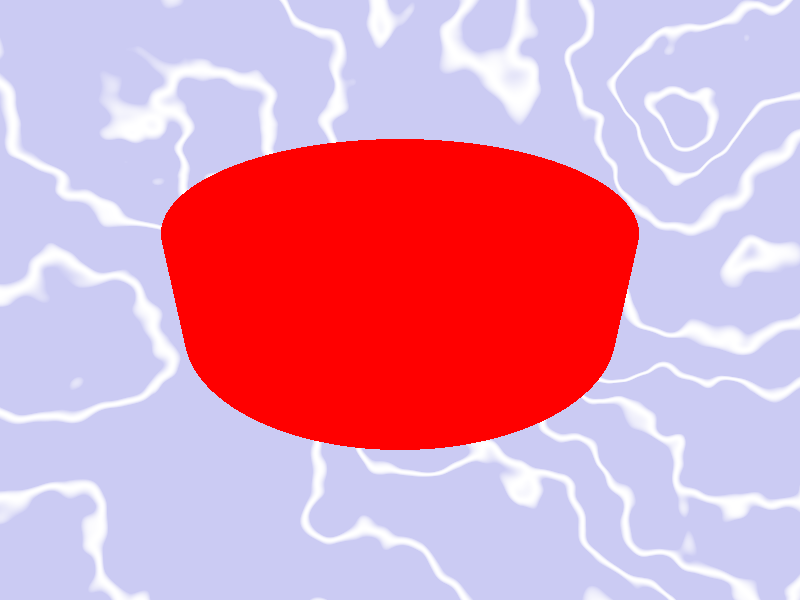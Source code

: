 #include "colors.inc"
#include "woods.inc"

camera{
        location <0,3,-5>
        look_at <0,0,0>
}

cylinder{
        <0,1,0>,<0,0,0>,2
        pigment{color Red}
}

light_source{
        <10,15,3>
        rgb 1
}

sky_sphere{
        pigment{
                bumps
                color_map{
                        [0.0 color White]
                        [0.1 rgb <.6,.6,.9>]
                }
                frequency 20
                turbulence 1
                sine_wave
        }
}                
